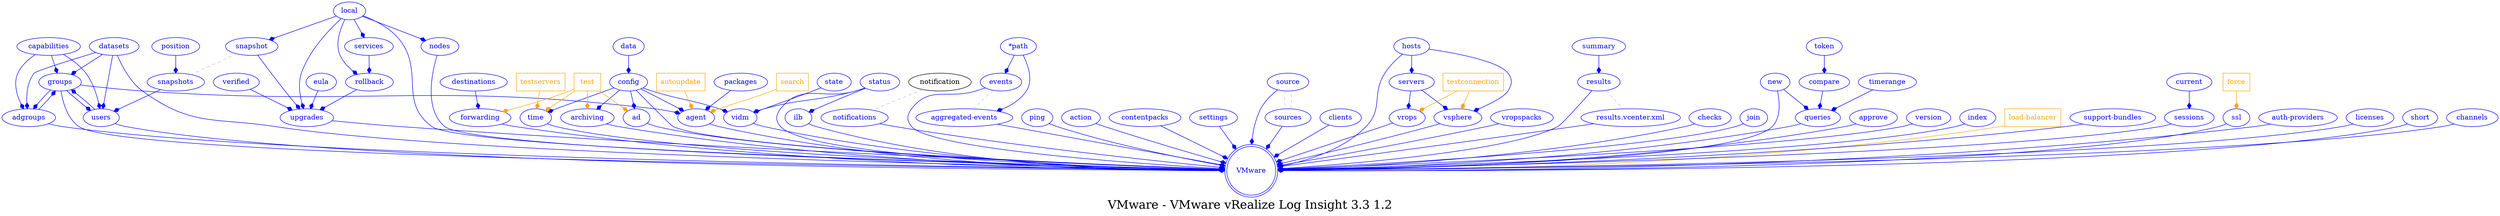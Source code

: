 digraph LexiconGraph {
graph[label="VMware - VMware vRealize Log Insight 3.3 1.2", fontsize=24]
splines=true
"VMware" [color=blue, fontcolor=blue, shape=doublecircle]
"agent" -> "VMware" [color=blue, fontcolor=blue, arrowhead=diamond, arrowtail=none]
"agent" [color=blue, fontcolor=blue, shape=ellipse]
"groups" -> "agent" [color=blue, fontcolor=blue, arrowhead=diamond, arrowtail=none]
"groups" [color=blue, fontcolor=blue, shape=ellipse]
"config" -> "agent" [color=blue, fontcolor=blue, arrowhead=diamond, arrowtail=none]
"config" [color=blue, fontcolor=blue, shape=ellipse]
"packages" -> "agent" [color=blue, fontcolor=blue, arrowhead=diamond, arrowtail=none]
"packages" [color=blue, fontcolor=blue, shape=ellipse]
"search" [color=orange, fontcolor=orange, shape=box]
"search" -> "agent" [color=orange, fontcolor=orange, arrowhead=diamond, arrowtail=none]
"adgroups" -> "VMware" [color=blue, fontcolor=blue, arrowhead=diamond, arrowtail=none]
"adgroups" [color=blue, fontcolor=blue, shape=ellipse]
"capabilities" -> "adgroups" [color=blue, fontcolor=blue, arrowhead=diamond, arrowtail=none]
"capabilities" [color=blue, fontcolor=blue, shape=ellipse]
"datasets" -> "adgroups" [color=blue, fontcolor=blue, arrowhead=diamond, arrowtail=none]
"datasets" [color=blue, fontcolor=blue, shape=ellipse]
"groups" -> "adgroups" [color=blue, fontcolor=blue, arrowhead=diamond, arrowtail=none]
"nodes" -> "VMware" [color=blue, fontcolor=blue, arrowhead=diamond, arrowtail=none]
"nodes" [color=blue, fontcolor=blue, shape=ellipse]
"local" -> "nodes" [color=blue, fontcolor=blue, arrowhead=diamond, arrowtail=none]
"local" [color=blue, fontcolor=blue, shape=ellipse]
"groups" -> "VMware" [color=blue, fontcolor=blue, arrowhead=diamond, arrowtail=none]
"users" -> "groups" [color=blue, fontcolor=blue, arrowhead=diamond, arrowtail=none]
"users" [color=blue, fontcolor=blue, shape=ellipse]
"datasets" -> "groups" [color=blue, fontcolor=blue, arrowhead=diamond, arrowtail=none]
"capabilities" -> "groups" [color=blue, fontcolor=blue, arrowhead=diamond, arrowtail=none]
"adgroups" -> "groups" [color=blue, fontcolor=blue, arrowhead=diamond, arrowtail=none]
"notifications" -> "VMware" [color=blue, fontcolor=blue, arrowhead=diamond, arrowtail=none]
"notifications" [color=blue, fontcolor=blue, shape=ellipse]
"notification" -> "notifications" [color=grey, fontcolor=grey, arrowhead=none, arrowtail=none, style=dashed]
"ad" -> "VMware" [color=blue, fontcolor=blue, arrowhead=diamond, arrowtail=none]
"ad" [color=blue, fontcolor=blue, shape=ellipse]
"test" [color=orange, fontcolor=orange, shape=box]
"test" -> "ad" [color=orange, fontcolor=orange, arrowhead=diamond, arrowtail=none]
"config" -> "ad" [color=blue, fontcolor=blue, arrowhead=diamond, arrowtail=none]
"archiving" -> "VMware" [color=blue, fontcolor=blue, arrowhead=diamond, arrowtail=none]
"archiving" [color=blue, fontcolor=blue, shape=ellipse]
"test" -> "archiving" [color=orange, fontcolor=orange, arrowhead=diamond, arrowtail=none]
"config" -> "archiving" [color=blue, fontcolor=blue, arrowhead=diamond, arrowtail=none]
"events" -> "VMware" [color=blue, fontcolor=blue, arrowhead=diamond, arrowtail=none]
"events" [color=blue, fontcolor=blue, shape=ellipse]
"*path" -> "events" [color=blue, fontcolor=blue, arrowhead=diamond, arrowtail=none]
"*path" [color=blue, fontcolor=blue, shape=ellipse]
"ping" -> "VMware" [color=blue, fontcolor=blue, arrowhead=diamond, arrowtail=none]
"ping" [color=blue, fontcolor=blue, shape=ellipse]
"autoupdate" [color=orange, fontcolor=orange, shape=box]
"autoupdate" -> "agent" [color=orange, fontcolor=orange, arrowhead=diamond, arrowtail=none]
"action" -> "VMware" [color=blue, fontcolor=blue, arrowhead=diamond, arrowtail=none]
"action" [color=blue, fontcolor=blue, shape=ellipse]
"users" -> "VMware" [color=blue, fontcolor=blue, arrowhead=diamond, arrowtail=none]
"capabilities" -> "users" [color=blue, fontcolor=blue, arrowhead=diamond, arrowtail=none]
"snapshots" -> "users" [color=blue, fontcolor=blue, arrowhead=diamond, arrowtail=none]
"snapshots" [color=blue, fontcolor=blue, shape=ellipse]
"snapshot" -> "snapshots" [color=grey, fontcolor=grey, arrowhead=none, arrowtail=none, style=dashed]
"position" -> "snapshots" [color=blue, fontcolor=blue, arrowhead=diamond, arrowtail=none]
"position" [color=blue, fontcolor=blue, shape=ellipse]
"datasets" -> "users" [color=blue, fontcolor=blue, arrowhead=diamond, arrowtail=none]
"groups" -> "users" [color=blue, fontcolor=blue, arrowhead=diamond, arrowtail=none]
"upgrades" -> "VMware" [color=blue, fontcolor=blue, arrowhead=diamond, arrowtail=none]
"upgrades" [color=blue, fontcolor=blue, shape=ellipse]
"eula" -> "upgrades" [color=blue, fontcolor=blue, arrowhead=diamond, arrowtail=none]
"eula" [color=blue, fontcolor=blue, shape=ellipse]
"rollback" -> "upgrades" [color=blue, fontcolor=blue, arrowhead=diamond, arrowtail=none]
"rollback" [color=blue, fontcolor=blue, shape=ellipse]
"services" -> "rollback" [color=blue, fontcolor=blue, arrowhead=diamond, arrowtail=none]
"services" [color=blue, fontcolor=blue, shape=ellipse]
"local" -> "services" [color=blue, fontcolor=blue, arrowhead=diamond, arrowtail=none]
"local" -> "rollback" [color=blue, fontcolor=blue, arrowhead=diamond, arrowtail=none]
"snapshot" -> "upgrades" [color=blue, fontcolor=blue, arrowhead=diamond, arrowtail=none]
"snapshot" [color=blue, fontcolor=blue, shape=ellipse]
"local" -> "snapshot" [color=blue, fontcolor=blue, arrowhead=diamond, arrowtail=none]
"verified" -> "upgrades" [color=blue, fontcolor=blue, arrowhead=diamond, arrowtail=none]
"verified" [color=blue, fontcolor=blue, shape=ellipse]
"local" -> "upgrades" [color=blue, fontcolor=blue, arrowhead=diamond, arrowtail=none]
"vidm" -> "VMware" [color=blue, fontcolor=blue, arrowhead=diamond, arrowtail=none]
"vidm" [color=blue, fontcolor=blue, shape=ellipse]
"config" -> "vidm" [color=blue, fontcolor=blue, arrowhead=diamond, arrowtail=none]
"state" -> "vidm" [color=blue, fontcolor=blue, arrowhead=diamond, arrowtail=none]
"state" [color=blue, fontcolor=blue, shape=ellipse]
"status" -> "vidm" [color=blue, fontcolor=blue, arrowhead=diamond, arrowtail=none]
"status" [color=blue, fontcolor=blue, shape=ellipse]
"contentpacks" -> "VMware" [color=blue, fontcolor=blue, arrowhead=diamond, arrowtail=none]
"contentpacks" [color=blue, fontcolor=blue, shape=ellipse]
"aggregated-events" -> "VMware" [color=blue, fontcolor=blue, arrowhead=diamond, arrowtail=none]
"aggregated-events" [color=blue, fontcolor=blue, shape=ellipse]
"events" -> "aggregated-events" [color=grey, fontcolor=grey, arrowhead=none, arrowtail=none, style=dashed]
"*path" -> "aggregated-events" [color=blue, fontcolor=blue, arrowhead=diamond, arrowtail=none]
"settings" -> "VMware" [color=blue, fontcolor=blue, arrowhead=diamond, arrowtail=none]
"settings" [color=blue, fontcolor=blue, shape=ellipse]
"source" -> "VMware" [color=blue, fontcolor=blue, arrowhead=diamond, arrowtail=none]
"source" [color=blue, fontcolor=blue, shape=ellipse]
"sources" -> "source" [color=grey, fontcolor=grey, arrowhead=none, arrowtail=none, style=dashed]
"sources" -> "VMware" [color=blue, fontcolor=blue, arrowhead=diamond, arrowtail=none]
"sources" [color=blue, fontcolor=blue, shape=ellipse]
"source" -> "sources" [color=grey, fontcolor=grey, arrowhead=none, arrowtail=none, style=dashed]
"clients" -> "VMware" [color=blue, fontcolor=blue, arrowhead=diamond, arrowtail=none]
"clients" [color=blue, fontcolor=blue, shape=ellipse]
"vsphere" -> "VMware" [color=blue, fontcolor=blue, arrowhead=diamond, arrowtail=none]
"vsphere" [color=blue, fontcolor=blue, shape=ellipse]
"hosts" -> "vsphere" [color=blue, fontcolor=blue, arrowhead=diamond, arrowtail=none]
"hosts" [color=blue, fontcolor=blue, shape=ellipse]
"servers" -> "vsphere" [color=blue, fontcolor=blue, arrowhead=diamond, arrowtail=none]
"servers" [color=blue, fontcolor=blue, shape=ellipse]
"hosts" -> "servers" [color=blue, fontcolor=blue, arrowhead=diamond, arrowtail=none]
"testconnection" [color=orange, fontcolor=orange, shape=box]
"testconnection" -> "vsphere" [color=orange, fontcolor=orange, arrowhead=diamond, arrowtail=none]
"datasets" -> "VMware" [color=blue, fontcolor=blue, arrowhead=diamond, arrowtail=none]
"vropspacks" -> "VMware" [color=blue, fontcolor=blue, arrowhead=diamond, arrowtail=none]
"vropspacks" [color=blue, fontcolor=blue, shape=ellipse]
"config" -> "VMware" [color=blue, fontcolor=blue, arrowhead=diamond, arrowtail=none]
"data" -> "config" [color=blue, fontcolor=blue, arrowhead=diamond, arrowtail=none]
"data" [color=blue, fontcolor=blue, shape=ellipse]
"time" -> "VMware" [color=blue, fontcolor=blue, arrowhead=diamond, arrowtail=none]
"time" [color=blue, fontcolor=blue, shape=ellipse]
"test" -> "time" [color=orange, fontcolor=orange, arrowhead=diamond, arrowtail=none]
"testservers" [color=orange, fontcolor=orange, shape=box]
"testservers" -> "time" [color=orange, fontcolor=orange, arrowhead=diamond, arrowtail=none]
"config" -> "time" [color=blue, fontcolor=blue, arrowhead=diamond, arrowtail=none]
"results.vcenter.xml" -> "VMware" [color=blue, fontcolor=blue, arrowhead=diamond, arrowtail=none]
"results.vcenter.xml" [color=blue, fontcolor=blue, shape=ellipse]
"results" -> "results.vcenter.xml" [color=grey, fontcolor=grey, arrowhead=none, arrowtail=none, style=dashed]
"results" -> "VMware" [color=blue, fontcolor=blue, arrowhead=diamond, arrowtail=none]
"results" [color=blue, fontcolor=blue, shape=ellipse]
"summary" -> "results" [color=blue, fontcolor=blue, arrowhead=diamond, arrowtail=none]
"summary" [color=blue, fontcolor=blue, shape=ellipse]
"checks" -> "VMware" [color=blue, fontcolor=blue, arrowhead=diamond, arrowtail=none]
"checks" [color=blue, fontcolor=blue, shape=ellipse]
"vrops" -> "VMware" [color=blue, fontcolor=blue, arrowhead=diamond, arrowtail=none]
"vrops" [color=blue, fontcolor=blue, shape=ellipse]
"servers" -> "vrops" [color=blue, fontcolor=blue, arrowhead=diamond, arrowtail=none]
"testconnection" -> "vrops" [color=orange, fontcolor=orange, arrowhead=diamond, arrowtail=none]
"join" -> "VMware" [color=blue, fontcolor=blue, arrowhead=diamond, arrowtail=none]
"join" [color=blue, fontcolor=blue, shape=ellipse]
"new" -> "VMware" [color=blue, fontcolor=blue, arrowhead=diamond, arrowtail=none]
"new" [color=blue, fontcolor=blue, shape=ellipse]
"approve" -> "VMware" [color=blue, fontcolor=blue, arrowhead=diamond, arrowtail=none]
"approve" [color=blue, fontcolor=blue, shape=ellipse]
"forwarding" -> "VMware" [color=blue, fontcolor=blue, arrowhead=diamond, arrowtail=none]
"forwarding" [color=blue, fontcolor=blue, shape=ellipse]
"destinations" -> "forwarding" [color=blue, fontcolor=blue, arrowhead=diamond, arrowtail=none]
"destinations" [color=blue, fontcolor=blue, shape=ellipse]
"test" -> "forwarding" [color=orange, fontcolor=orange, arrowhead=diamond, arrowtail=none]
"local" -> "VMware" [color=blue, fontcolor=blue, arrowhead=diamond, arrowtail=none]
"version" -> "VMware" [color=blue, fontcolor=blue, arrowhead=diamond, arrowtail=none]
"version" [color=blue, fontcolor=blue, shape=ellipse]
"queries" -> "VMware" [color=blue, fontcolor=blue, arrowhead=diamond, arrowtail=none]
"queries" [color=blue, fontcolor=blue, shape=ellipse]
"compare" -> "queries" [color=blue, fontcolor=blue, arrowhead=diamond, arrowtail=none]
"compare" [color=blue, fontcolor=blue, shape=ellipse]
"token" -> "compare" [color=blue, fontcolor=blue, arrowhead=diamond, arrowtail=none]
"token" [color=blue, fontcolor=blue, shape=ellipse]
"timerange" -> "queries" [color=blue, fontcolor=blue, arrowhead=diamond, arrowtail=none]
"timerange" [color=blue, fontcolor=blue, shape=ellipse]
"new" -> "queries" [color=blue, fontcolor=blue, arrowhead=diamond, arrowtail=none]
"ilb" -> "VMware" [color=blue, fontcolor=blue, arrowhead=diamond, arrowtail=none]
"ilb" [color=blue, fontcolor=blue, shape=ellipse]
"status" -> "ilb" [color=blue, fontcolor=blue, arrowhead=diamond, arrowtail=none]
"index" -> "VMware" [color=blue, fontcolor=blue, arrowhead=diamond, arrowtail=none]
"index" [color=blue, fontcolor=blue, shape=ellipse]
"load-balancer" [color=orange, fontcolor=orange, shape=box]
"load-balancer" -> "VMware" [color=orange, fontcolor=orange, arrowhead=diamond, arrowtail=none]
"status" -> "VMware" [color=blue, fontcolor=blue, arrowhead=diamond, arrowtail=none]
"support-bundles" -> "VMware" [color=blue, fontcolor=blue, arrowhead=diamond, arrowtail=none]
"support-bundles" [color=blue, fontcolor=blue, shape=ellipse]
"sessions" -> "VMware" [color=blue, fontcolor=blue, arrowhead=diamond, arrowtail=none]
"sessions" [color=blue, fontcolor=blue, shape=ellipse]
"current" -> "sessions" [color=blue, fontcolor=blue, arrowhead=diamond, arrowtail=none]
"current" [color=blue, fontcolor=blue, shape=ellipse]
"ssl" -> "VMware" [color=blue, fontcolor=blue, arrowhead=diamond, arrowtail=none]
"ssl" [color=blue, fontcolor=blue, shape=ellipse]
"force" [color=orange, fontcolor=orange, shape=box]
"force" -> "ssl" [color=orange, fontcolor=orange, arrowhead=diamond, arrowtail=none]
"auth-providers" -> "VMware" [color=blue, fontcolor=blue, arrowhead=diamond, arrowtail=none]
"auth-providers" [color=blue, fontcolor=blue, shape=ellipse]
"licenses" -> "VMware" [color=blue, fontcolor=blue, arrowhead=diamond, arrowtail=none]
"licenses" [color=blue, fontcolor=blue, shape=ellipse]
"hosts" -> "VMware" [color=blue, fontcolor=blue, arrowhead=diamond, arrowtail=none]
"short" -> "VMware" [color=blue, fontcolor=blue, arrowhead=diamond, arrowtail=none]
"short" [color=blue, fontcolor=blue, shape=ellipse]
"channels" -> "VMware" [color=blue, fontcolor=blue, arrowhead=diamond, arrowtail=none]
"channels" [color=blue, fontcolor=blue, shape=ellipse]
}
